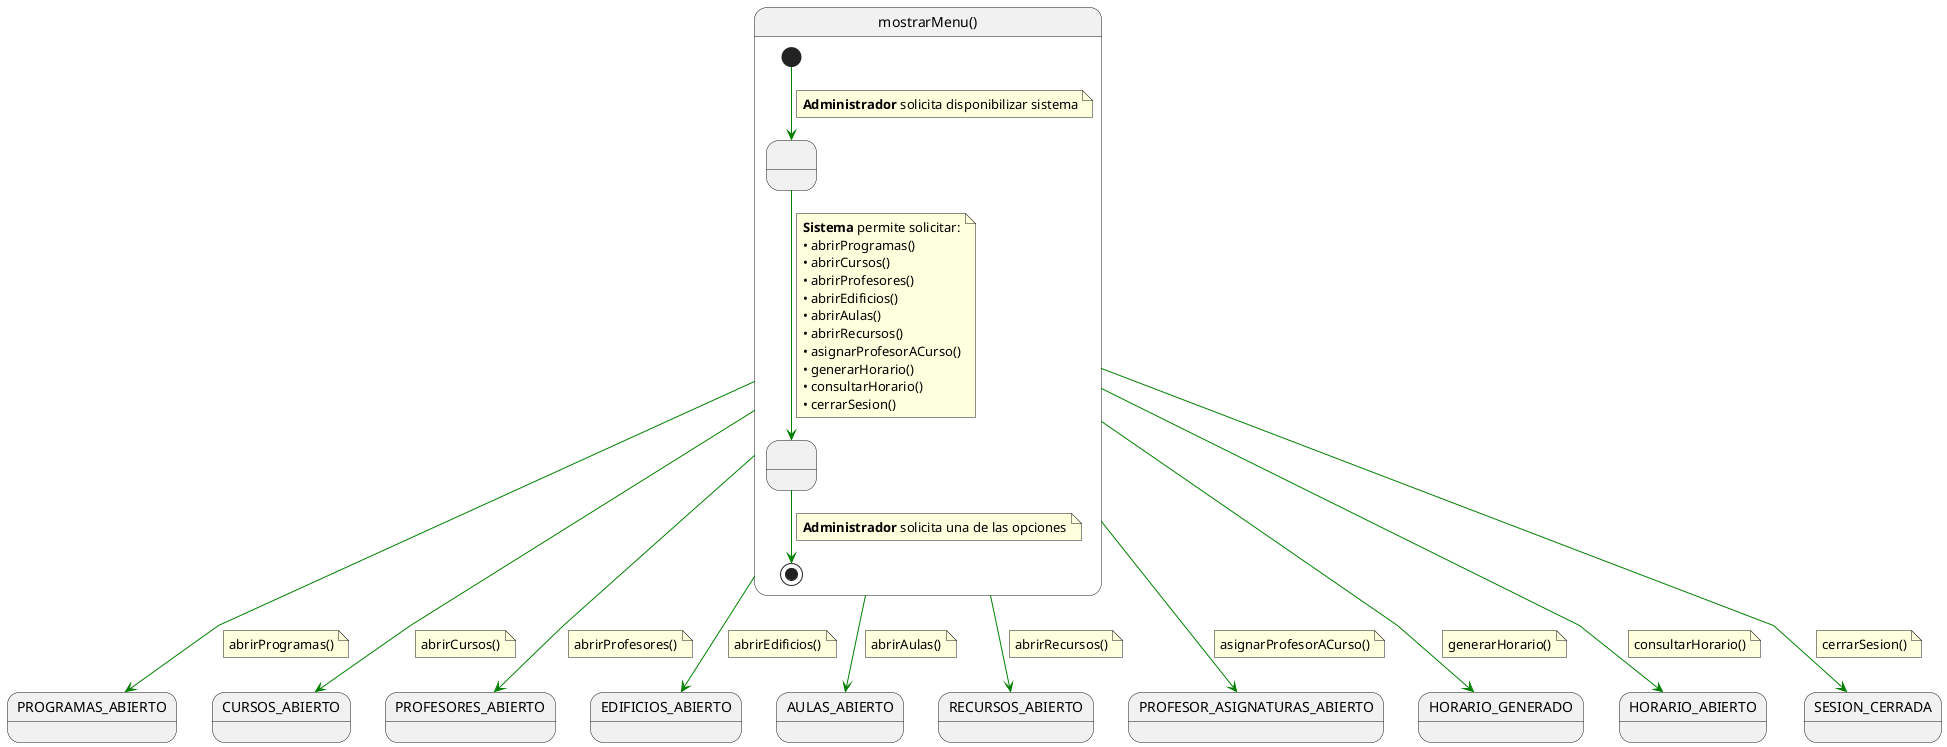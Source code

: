 @startuml mostrarMenu

skinparam linetype polyline

state mostrarMenu as "mostrarMenu()" {

    state " " as PresentandoMenu
    state " " as EsperandoSeleccion

    [*] -[#green]-> PresentandoMenu 
    note on link
    <b>Administrador</b> solicita disponibilizar sistema
    end note    
    
    PresentandoMenu -[#green]-> EsperandoSeleccion
    note on link
    <b>Sistema</b> permite solicitar:
    • abrirProgramas()
    • abrirCursos()
    • abrirProfesores()
    • abrirEdificios()
    • abrirAulas()
    • abrirRecursos()
    • asignarProfesorACurso()
    • generarHorario()
    • consultarHorario()
    • cerrarSesion()
    end note
    
    EsperandoSeleccion -[#green]-> [*]
    note on link
    <b>Administrador</b> solicita una de las opciones
    end note
}

mostrarMenu -[#green]-> PROGRAMAS_ABIERTO
note on link
abrirProgramas()
end note

mostrarMenu -[#green]-> CURSOS_ABIERTO
note on link
abrirCursos()
end note

mostrarMenu -[#green]-> PROFESORES_ABIERTO
note on link
abrirProfesores()
end note

mostrarMenu -[#green]-> EDIFICIOS_ABIERTO
note on link
abrirEdificios()
end note

mostrarMenu -[#green]-> AULAS_ABIERTO
note on link
abrirAulas()
end note

mostrarMenu -[#green]-> RECURSOS_ABIERTO
note on link
abrirRecursos()
end note

mostrarMenu -[#green]-> PROFESOR_ASIGNATURAS_ABIERTO
note on link
asignarProfesorACurso()
end note

mostrarMenu -[#green]-> HORARIO_GENERADO
note on link
generarHorario()
end note

mostrarMenu -[#green]-> HORARIO_ABIERTO
note on link
consultarHorario()
end note

mostrarMenu -[#green]-> SESION_CERRADA
note on link
cerrarSesion()
end note

@enduml
